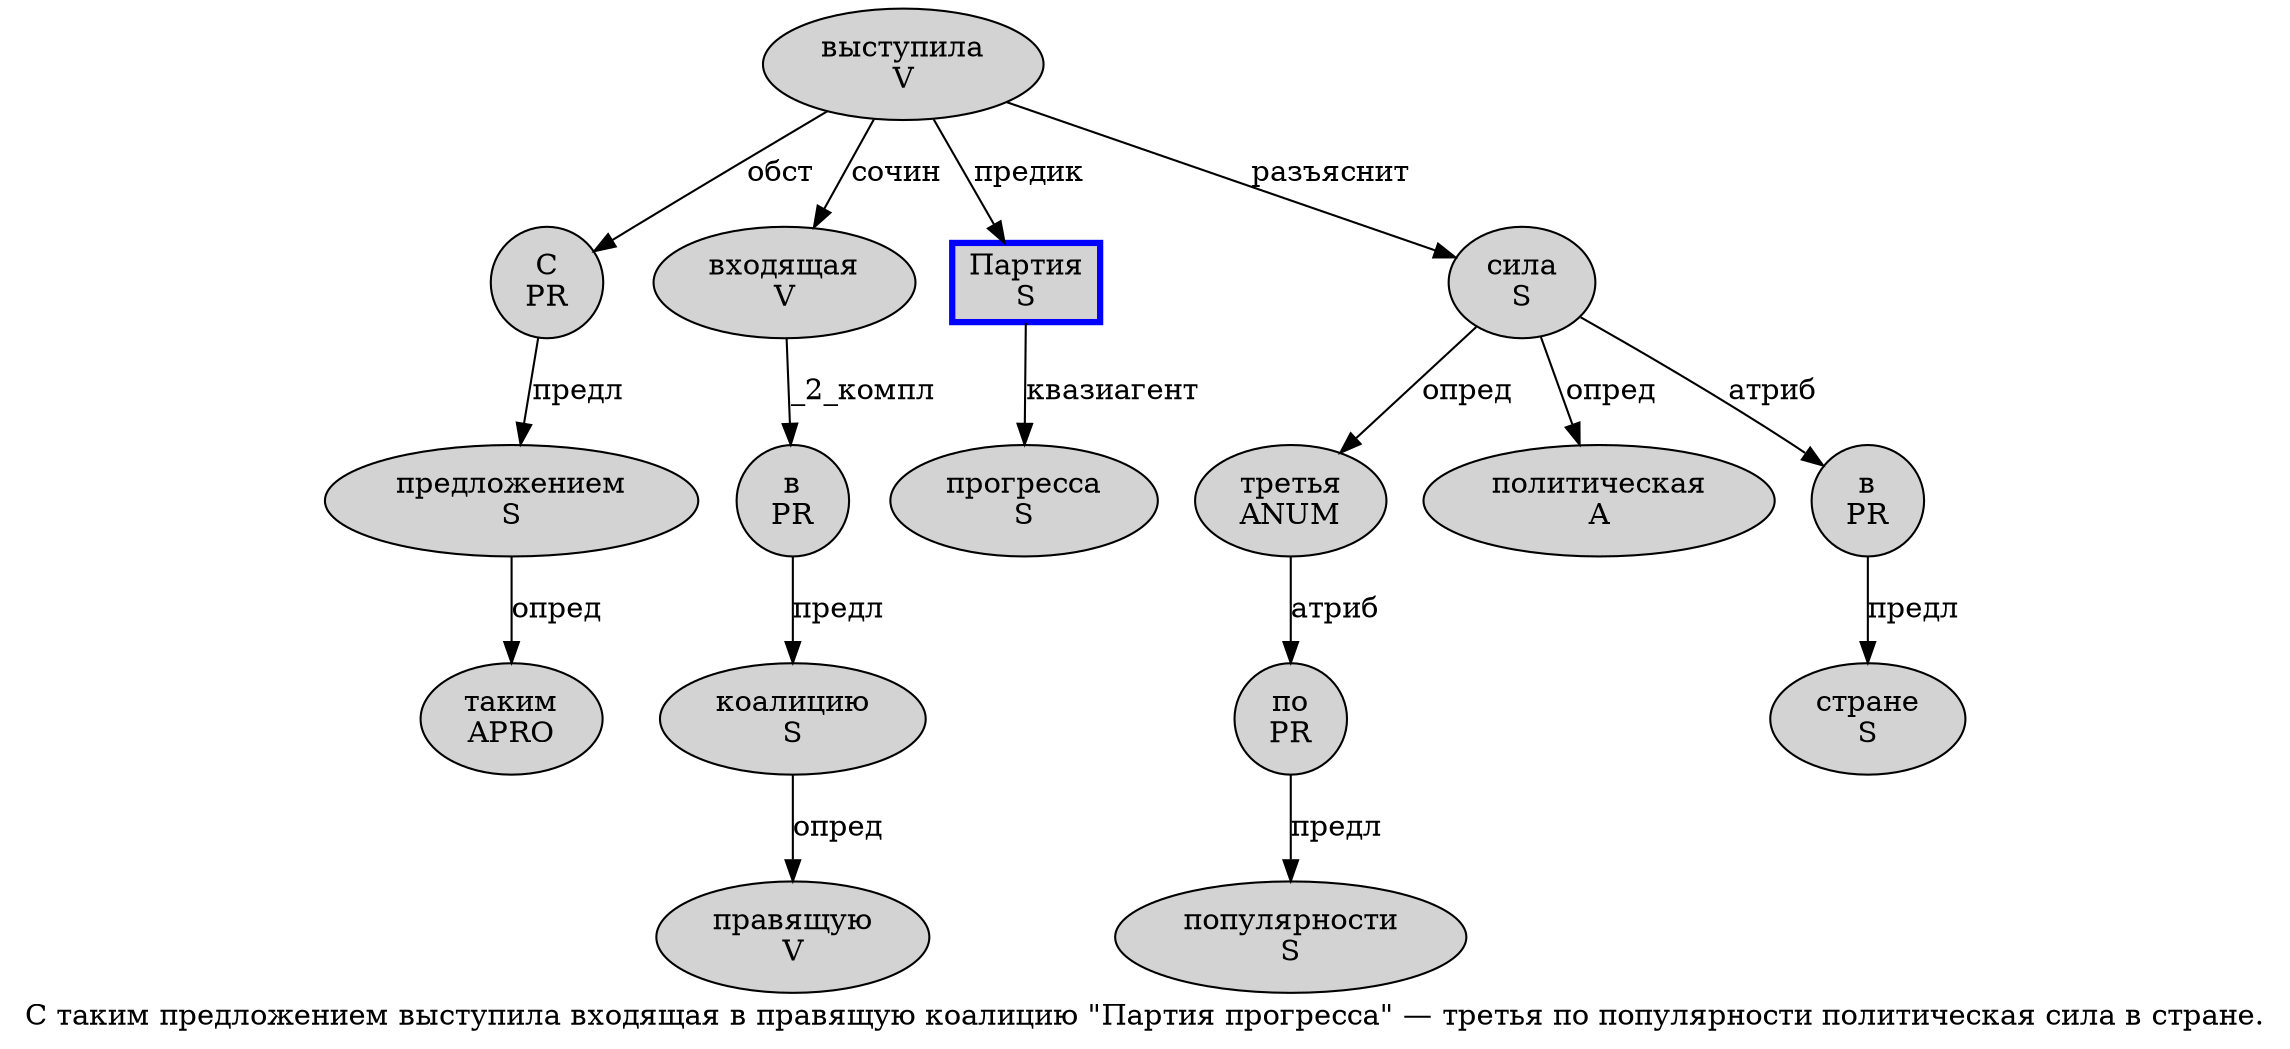digraph SENTENCE_1390 {
	graph [label="С таким предложением выступила входящая в правящую коалицию \"Партия прогресса\" — третья по популярности политическая сила в стране."]
	node [style=filled]
		0 [label="С
PR" color="" fillcolor=lightgray penwidth=1 shape=ellipse]
		1 [label="таким
APRO" color="" fillcolor=lightgray penwidth=1 shape=ellipse]
		2 [label="предложением
S" color="" fillcolor=lightgray penwidth=1 shape=ellipse]
		3 [label="выступила
V" color="" fillcolor=lightgray penwidth=1 shape=ellipse]
		4 [label="входящая
V" color="" fillcolor=lightgray penwidth=1 shape=ellipse]
		5 [label="в
PR" color="" fillcolor=lightgray penwidth=1 shape=ellipse]
		6 [label="правящую
V" color="" fillcolor=lightgray penwidth=1 shape=ellipse]
		7 [label="коалицию
S" color="" fillcolor=lightgray penwidth=1 shape=ellipse]
		9 [label="Партия
S" color=blue fillcolor=lightgray penwidth=3 shape=box]
		10 [label="прогресса
S" color="" fillcolor=lightgray penwidth=1 shape=ellipse]
		13 [label="третья
ANUM" color="" fillcolor=lightgray penwidth=1 shape=ellipse]
		14 [label="по
PR" color="" fillcolor=lightgray penwidth=1 shape=ellipse]
		15 [label="популярности
S" color="" fillcolor=lightgray penwidth=1 shape=ellipse]
		16 [label="политическая
A" color="" fillcolor=lightgray penwidth=1 shape=ellipse]
		17 [label="сила
S" color="" fillcolor=lightgray penwidth=1 shape=ellipse]
		18 [label="в
PR" color="" fillcolor=lightgray penwidth=1 shape=ellipse]
		19 [label="стране
S" color="" fillcolor=lightgray penwidth=1 shape=ellipse]
			13 -> 14 [label="атриб"]
			2 -> 1 [label="опред"]
			0 -> 2 [label="предл"]
			17 -> 13 [label="опред"]
			17 -> 16 [label="опред"]
			17 -> 18 [label="атриб"]
			7 -> 6 [label="опред"]
			9 -> 10 [label="квазиагент"]
			14 -> 15 [label="предл"]
			4 -> 5 [label="_2_компл"]
			5 -> 7 [label="предл"]
			3 -> 0 [label="обст"]
			3 -> 4 [label="сочин"]
			3 -> 9 [label="предик"]
			3 -> 17 [label="разъяснит"]
			18 -> 19 [label="предл"]
}
